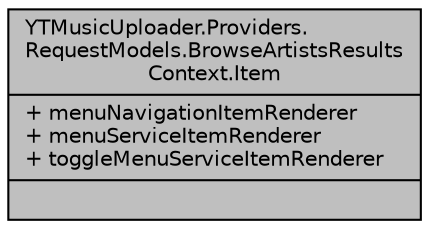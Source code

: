 digraph "YTMusicUploader.Providers.RequestModels.BrowseArtistsResultsContext.Item"
{
 // LATEX_PDF_SIZE
  edge [fontname="Helvetica",fontsize="10",labelfontname="Helvetica",labelfontsize="10"];
  node [fontname="Helvetica",fontsize="10",shape=record];
  Node1 [label="{YTMusicUploader.Providers.\lRequestModels.BrowseArtistsResults\lContext.Item\n|+ menuNavigationItemRenderer\l+ menuServiceItemRenderer\l+ toggleMenuServiceItemRenderer\l|}",height=0.2,width=0.4,color="black", fillcolor="grey75", style="filled", fontcolor="black",tooltip=" "];
}
